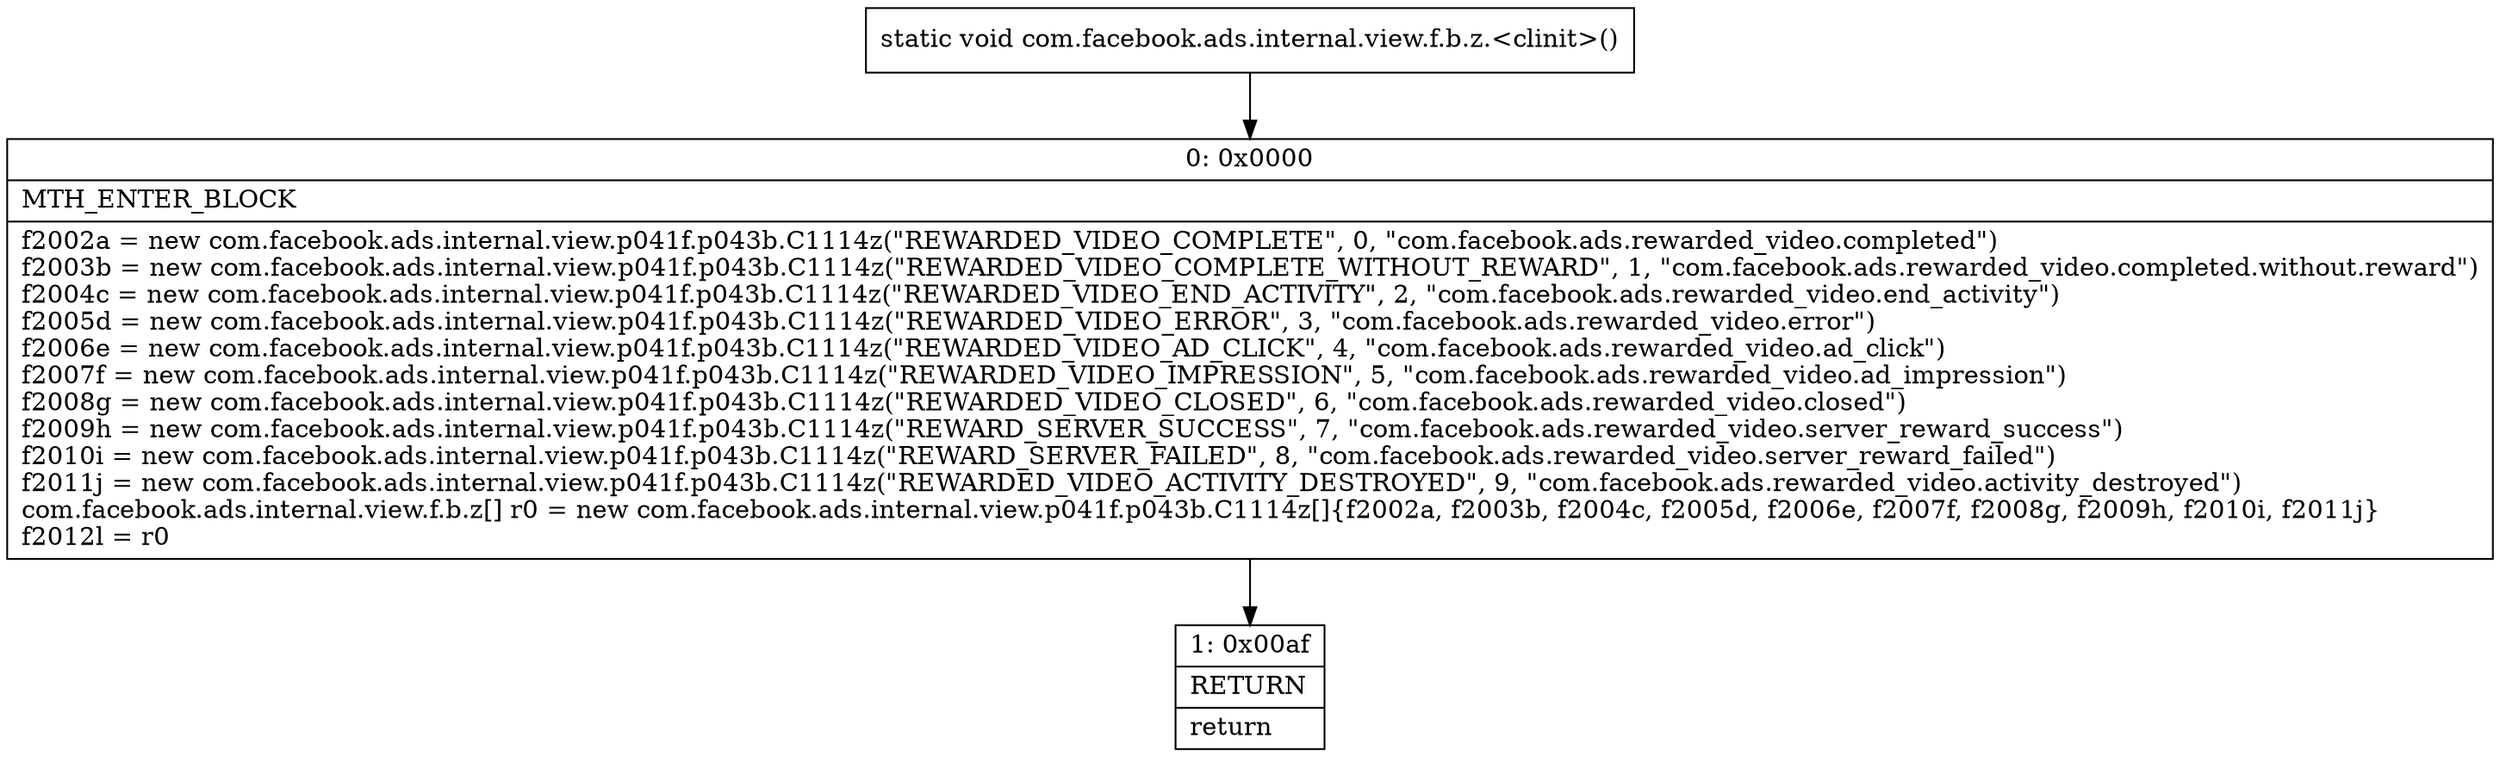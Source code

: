digraph "CFG forcom.facebook.ads.internal.view.f.b.z.\<clinit\>()V" {
Node_0 [shape=record,label="{0\:\ 0x0000|MTH_ENTER_BLOCK\l|f2002a = new com.facebook.ads.internal.view.p041f.p043b.C1114z(\"REWARDED_VIDEO_COMPLETE\", 0, \"com.facebook.ads.rewarded_video.completed\")\lf2003b = new com.facebook.ads.internal.view.p041f.p043b.C1114z(\"REWARDED_VIDEO_COMPLETE_WITHOUT_REWARD\", 1, \"com.facebook.ads.rewarded_video.completed.without.reward\")\lf2004c = new com.facebook.ads.internal.view.p041f.p043b.C1114z(\"REWARDED_VIDEO_END_ACTIVITY\", 2, \"com.facebook.ads.rewarded_video.end_activity\")\lf2005d = new com.facebook.ads.internal.view.p041f.p043b.C1114z(\"REWARDED_VIDEO_ERROR\", 3, \"com.facebook.ads.rewarded_video.error\")\lf2006e = new com.facebook.ads.internal.view.p041f.p043b.C1114z(\"REWARDED_VIDEO_AD_CLICK\", 4, \"com.facebook.ads.rewarded_video.ad_click\")\lf2007f = new com.facebook.ads.internal.view.p041f.p043b.C1114z(\"REWARDED_VIDEO_IMPRESSION\", 5, \"com.facebook.ads.rewarded_video.ad_impression\")\lf2008g = new com.facebook.ads.internal.view.p041f.p043b.C1114z(\"REWARDED_VIDEO_CLOSED\", 6, \"com.facebook.ads.rewarded_video.closed\")\lf2009h = new com.facebook.ads.internal.view.p041f.p043b.C1114z(\"REWARD_SERVER_SUCCESS\", 7, \"com.facebook.ads.rewarded_video.server_reward_success\")\lf2010i = new com.facebook.ads.internal.view.p041f.p043b.C1114z(\"REWARD_SERVER_FAILED\", 8, \"com.facebook.ads.rewarded_video.server_reward_failed\")\lf2011j = new com.facebook.ads.internal.view.p041f.p043b.C1114z(\"REWARDED_VIDEO_ACTIVITY_DESTROYED\", 9, \"com.facebook.ads.rewarded_video.activity_destroyed\")\lcom.facebook.ads.internal.view.f.b.z[] r0 = new com.facebook.ads.internal.view.p041f.p043b.C1114z[]\{f2002a, f2003b, f2004c, f2005d, f2006e, f2007f, f2008g, f2009h, f2010i, f2011j\}\lf2012l = r0\l}"];
Node_1 [shape=record,label="{1\:\ 0x00af|RETURN\l|return\l}"];
MethodNode[shape=record,label="{static void com.facebook.ads.internal.view.f.b.z.\<clinit\>() }"];
MethodNode -> Node_0;
Node_0 -> Node_1;
}

